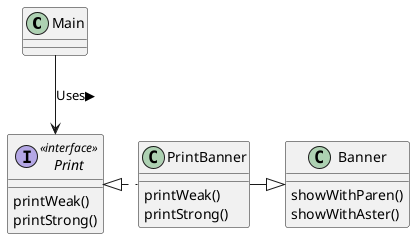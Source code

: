 @startuml

class Main {
}

interface Print <<interface>> {
    printWeak()
    printStrong()
}

class PrintBanner {
    printWeak()
    printStrong()
}

class Banner {
    showWithParen()
    showWithAster()
}

Main -down-> Print : Uses▶︎
Print <|.right. PrintBanner
PrintBanner -right-|> Banner

@enduml
